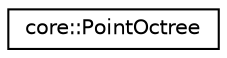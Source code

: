 digraph "Graphical Class Hierarchy"
{
 // LATEX_PDF_SIZE
  edge [fontname="Helvetica",fontsize="10",labelfontname="Helvetica",labelfontsize="10"];
  node [fontname="Helvetica",fontsize="10",shape=record];
  rankdir="LR";
  Node0 [label="core::PointOctree",height=0.2,width=0.4,color="black", fillcolor="white", style="filled",URL="$d6/d8d/classcore_1_1PointOctree.html",tooltip="The PointOctree class implements the PointOctree acceleration structure used by the FieldsRenderer cl..."];
}
